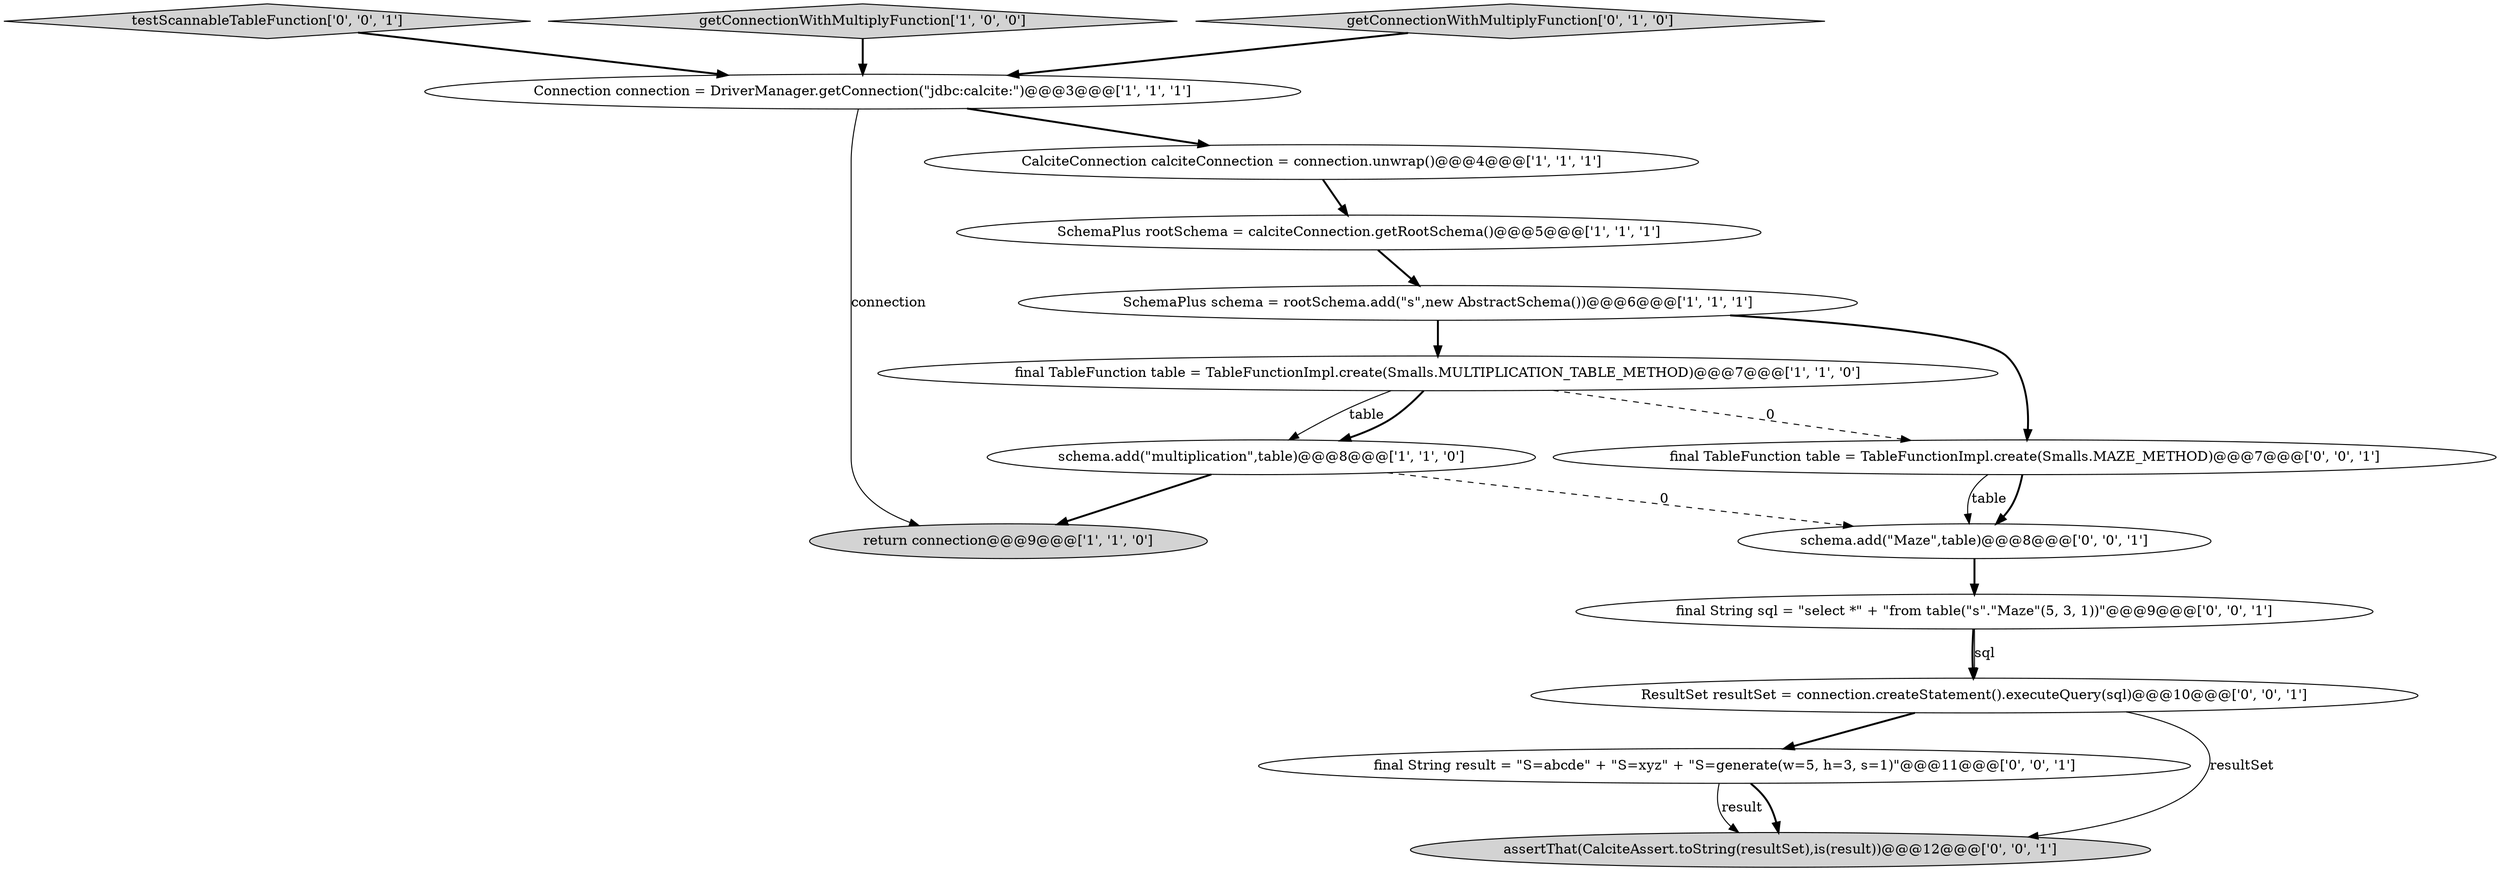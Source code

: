 digraph {
6 [style = filled, label = "Connection connection = DriverManager.getConnection(\"jdbc:calcite:\")@@@3@@@['1', '1', '1']", fillcolor = white, shape = ellipse image = "AAA0AAABBB1BBB"];
7 [style = filled, label = "schema.add(\"multiplication\",table)@@@8@@@['1', '1', '0']", fillcolor = white, shape = ellipse image = "AAA0AAABBB1BBB"];
15 [style = filled, label = "final String result = \"S=abcde\" + \"S=xyz\" + \"S=generate(w=5, h=3, s=1)\"@@@11@@@['0', '0', '1']", fillcolor = white, shape = ellipse image = "AAA0AAABBB3BBB"];
11 [style = filled, label = "final TableFunction table = TableFunctionImpl.create(Smalls.MAZE_METHOD)@@@7@@@['0', '0', '1']", fillcolor = white, shape = ellipse image = "AAA0AAABBB3BBB"];
3 [style = filled, label = "return connection@@@9@@@['1', '1', '0']", fillcolor = lightgray, shape = ellipse image = "AAA0AAABBB1BBB"];
12 [style = filled, label = "assertThat(CalciteAssert.toString(resultSet),is(result))@@@12@@@['0', '0', '1']", fillcolor = lightgray, shape = ellipse image = "AAA0AAABBB3BBB"];
10 [style = filled, label = "ResultSet resultSet = connection.createStatement().executeQuery(sql)@@@10@@@['0', '0', '1']", fillcolor = white, shape = ellipse image = "AAA0AAABBB3BBB"];
13 [style = filled, label = "testScannableTableFunction['0', '0', '1']", fillcolor = lightgray, shape = diamond image = "AAA0AAABBB3BBB"];
2 [style = filled, label = "CalciteConnection calciteConnection = connection.unwrap()@@@4@@@['1', '1', '1']", fillcolor = white, shape = ellipse image = "AAA0AAABBB1BBB"];
4 [style = filled, label = "getConnectionWithMultiplyFunction['1', '0', '0']", fillcolor = lightgray, shape = diamond image = "AAA0AAABBB1BBB"];
8 [style = filled, label = "getConnectionWithMultiplyFunction['0', '1', '0']", fillcolor = lightgray, shape = diamond image = "AAA0AAABBB2BBB"];
9 [style = filled, label = "schema.add(\"Maze\",table)@@@8@@@['0', '0', '1']", fillcolor = white, shape = ellipse image = "AAA0AAABBB3BBB"];
14 [style = filled, label = "final String sql = \"select *\" + \"from table(\"s\".\"Maze\"(5, 3, 1))\"@@@9@@@['0', '0', '1']", fillcolor = white, shape = ellipse image = "AAA0AAABBB3BBB"];
1 [style = filled, label = "final TableFunction table = TableFunctionImpl.create(Smalls.MULTIPLICATION_TABLE_METHOD)@@@7@@@['1', '1', '0']", fillcolor = white, shape = ellipse image = "AAA0AAABBB1BBB"];
0 [style = filled, label = "SchemaPlus schema = rootSchema.add(\"s\",new AbstractSchema())@@@6@@@['1', '1', '1']", fillcolor = white, shape = ellipse image = "AAA0AAABBB1BBB"];
5 [style = filled, label = "SchemaPlus rootSchema = calciteConnection.getRootSchema()@@@5@@@['1', '1', '1']", fillcolor = white, shape = ellipse image = "AAA0AAABBB1BBB"];
10->15 [style = bold, label=""];
4->6 [style = bold, label=""];
1->7 [style = solid, label="table"];
14->10 [style = bold, label=""];
0->11 [style = bold, label=""];
8->6 [style = bold, label=""];
14->10 [style = solid, label="sql"];
11->9 [style = bold, label=""];
1->7 [style = bold, label=""];
7->3 [style = bold, label=""];
6->3 [style = solid, label="connection"];
6->2 [style = bold, label=""];
11->9 [style = solid, label="table"];
5->0 [style = bold, label=""];
7->9 [style = dashed, label="0"];
1->11 [style = dashed, label="0"];
0->1 [style = bold, label=""];
9->14 [style = bold, label=""];
15->12 [style = bold, label=""];
13->6 [style = bold, label=""];
10->12 [style = solid, label="resultSet"];
15->12 [style = solid, label="result"];
2->5 [style = bold, label=""];
}
